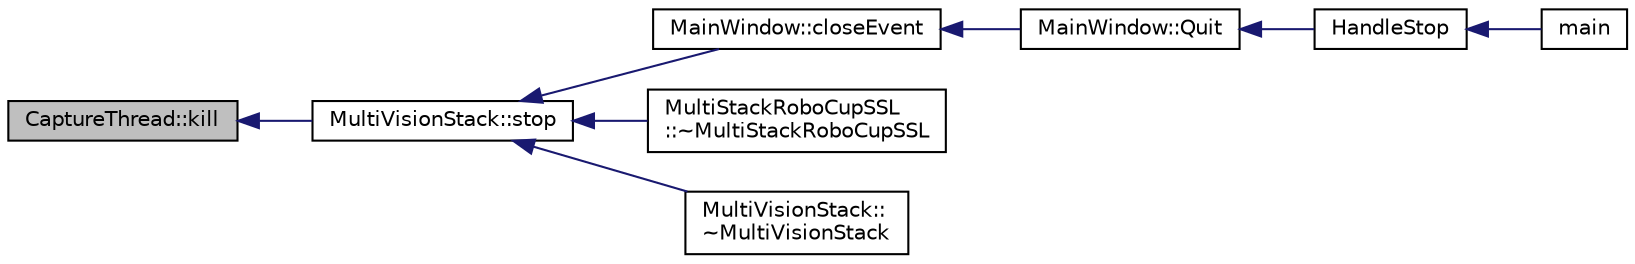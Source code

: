 digraph "CaptureThread::kill"
{
 // INTERACTIVE_SVG=YES
  edge [fontname="Helvetica",fontsize="10",labelfontname="Helvetica",labelfontsize="10"];
  node [fontname="Helvetica",fontsize="10",shape=record];
  rankdir="LR";
  Node1 [label="CaptureThread::kill",height=0.2,width=0.4,color="black", fillcolor="grey75", style="filled", fontcolor="black"];
  Node1 -> Node2 [dir="back",color="midnightblue",fontsize="10",style="solid",fontname="Helvetica"];
  Node2 [label="MultiVisionStack::stop",height=0.2,width=0.4,color="black", fillcolor="white", style="filled",URL="$dc/d23/class_multi_vision_stack.html#aa13a0e0ac8ab100d9f9c5f4f1ac943d3"];
  Node2 -> Node3 [dir="back",color="midnightblue",fontsize="10",style="solid",fontname="Helvetica"];
  Node3 [label="MainWindow::closeEvent",height=0.2,width=0.4,color="black", fillcolor="white", style="filled",URL="$d9/dc6/class_main_window.html#a4e20a4a065fbb0e4d3532a45a0a91425"];
  Node3 -> Node4 [dir="back",color="midnightblue",fontsize="10",style="solid",fontname="Helvetica"];
  Node4 [label="MainWindow::Quit",height=0.2,width=0.4,color="black", fillcolor="white", style="filled",URL="$d9/dc6/class_main_window.html#a44e502225c153db20de1bb67d7b7513e"];
  Node4 -> Node5 [dir="back",color="midnightblue",fontsize="10",style="solid",fontname="Helvetica"];
  Node5 [label="HandleStop",height=0.2,width=0.4,color="black", fillcolor="white", style="filled",URL="$d8/d32/ssl-vision_2src_2app_2main_8cpp.html#a2b444d2ae6facb7e0e5debb12c4abce5"];
  Node5 -> Node6 [dir="back",color="midnightblue",fontsize="10",style="solid",fontname="Helvetica"];
  Node6 [label="main",height=0.2,width=0.4,color="black", fillcolor="white", style="filled",URL="$d8/d32/ssl-vision_2src_2app_2main_8cpp.html#a0ddf1224851353fc92bfbff6f499fa97"];
  Node2 -> Node7 [dir="back",color="midnightblue",fontsize="10",style="solid",fontname="Helvetica"];
  Node7 [label="MultiStackRoboCupSSL\l::~MultiStackRoboCupSSL",height=0.2,width=0.4,color="black", fillcolor="white", style="filled",URL="$d0/d9b/class_multi_stack_robo_cup_s_s_l.html#a9b3c99f347fffd3dc911495dbf6ad517"];
  Node2 -> Node8 [dir="back",color="midnightblue",fontsize="10",style="solid",fontname="Helvetica"];
  Node8 [label="MultiVisionStack::\l~MultiVisionStack",height=0.2,width=0.4,color="black", fillcolor="white", style="filled",URL="$dc/d23/class_multi_vision_stack.html#add125dbc2661c7dc52997bd8df9318a9"];
}
